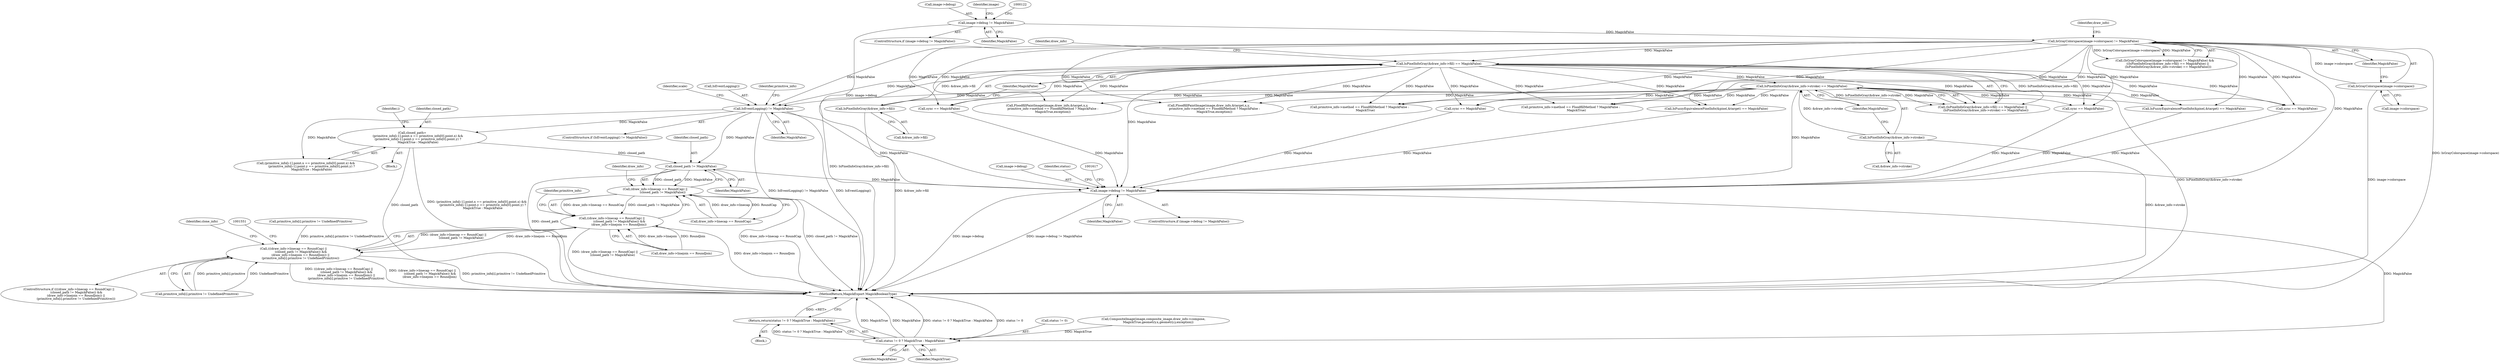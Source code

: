 digraph "0_ImageMagick_726812fa2fa7ce16bcf58f6e115f65427a1c0950_2@API" {
"1001534" [label="(Call,closed_path != MagickFalse)"];
"1001476" [label="(Call,closed_path=\n            (primitive_info[i-1].point.x == primitive_info[0].point.x) &&\n            (primitive_info[i-1].point.y == primitive_info[0].point.y) ?\n            MagickTrue : MagickFalse)"];
"1001339" [label="(Call,IsEventLogging() != MagickFalse)"];
"1000172" [label="(Call,IsPixelInfoGray(&draw_info->fill) == MagickFalse)"];
"1000173" [label="(Call,IsPixelInfoGray(&draw_info->fill))"];
"1000165" [label="(Call,IsGrayColorspace(image->colorspace) != MagickFalse)"];
"1000166" [label="(Call,IsGrayColorspace(image->colorspace))"];
"1000115" [label="(Call,image->debug != MagickFalse)"];
"1000179" [label="(Call,IsPixelInfoGray(&draw_info->stroke) == MagickFalse)"];
"1000180" [label="(Call,IsPixelInfoGray(&draw_info->stroke))"];
"1001528" [label="(Call,(draw_info->linecap == RoundCap) ||\n                (closed_path != MagickFalse))"];
"1001527" [label="(Call,((draw_info->linecap == RoundCap) ||\n                (closed_path != MagickFalse)) &&\n               (draw_info->linejoin == RoundJoin))"];
"1001526" [label="(Call,(((draw_info->linecap == RoundCap) ||\n                (closed_path != MagickFalse)) &&\n               (draw_info->linejoin == RoundJoin)) ||\n               (primitive_info[i].primitive != UndefinedPrimitive))"];
"1001611" [label="(Call,image->debug != MagickFalse)"];
"1001623" [label="(Call,status != 0 ? MagickTrue : MagickFalse)"];
"1001622" [label="(Return,return(status != 0 ? MagickTrue : MagickFalse);)"];
"1000561" [label="(Call,sync == MagickFalse)"];
"1000397" [label="(Call,sync == MagickFalse)"];
"1000116" [label="(Call,image->debug)"];
"1001628" [label="(Identifier,MagickFalse)"];
"1000172" [label="(Call,IsPixelInfoGray(&draw_info->fill) == MagickFalse)"];
"1000167" [label="(Call,image->colorspace)"];
"1000170" [label="(Identifier,MagickFalse)"];
"1000181" [label="(Call,&draw_info->stroke)"];
"1001467" [label="(Call,primitive_info[i].primitive != UndefinedPrimitive)"];
"1001627" [label="(Identifier,MagickTrue)"];
"1001622" [label="(Return,return(status != 0 ? MagickTrue : MagickFalse);)"];
"1001624" [label="(Call,status != 0)"];
"1001339" [label="(Call,IsEventLogging() != MagickFalse)"];
"1000684" [label="(Call,IsFuzzyEquivalencePixelInfo(&pixel,&target) == MagickFalse)"];
"1001174" [label="(Call,CompositeImage(image,composite_image,draw_info->compose,\n          MagickTrue,geometry.x,geometry.y,exception))"];
"1001629" [label="(MethodReturn,MagickExport MagickBooleanType)"];
"1000179" [label="(Call,IsPixelInfoGray(&draw_info->stroke) == MagickFalse)"];
"1000171" [label="(Call,(IsPixelInfoGray(&draw_info->fill) == MagickFalse) ||\n       (IsPixelInfoGray(&draw_info->stroke) == MagickFalse))"];
"1001477" [label="(Identifier,closed_path)"];
"1000719" [label="(Call,sync == MagickFalse)"];
"1001615" [label="(Identifier,MagickFalse)"];
"1001528" [label="(Call,(draw_info->linecap == RoundCap) ||\n                (closed_path != MagickFalse))"];
"1001612" [label="(Call,image->debug)"];
"1000787" [label="(Call,primitive_info->method == FloodfillMethod ? MagickFalse :\n            MagickTrue)"];
"1001340" [label="(Call,IsEventLogging())"];
"1000174" [label="(Call,&draw_info->fill)"];
"1000119" [label="(Identifier,MagickFalse)"];
"1000183" [label="(Identifier,draw_info)"];
"1001461" [label="(Block,)"];
"1001610" [label="(ControlStructure,if (image->debug != MagickFalse))"];
"1000168" [label="(Identifier,image)"];
"1000471" [label="(Call,primitive_info->method == FloodfillMethod ? MagickFalse :\n            MagickTrue)"];
"1000114" [label="(ControlStructure,if (image->debug != MagickFalse))"];
"1001476" [label="(Call,closed_path=\n            (primitive_info[i-1].point.x == primitive_info[0].point.x) &&\n            (primitive_info[i-1].point.y == primitive_info[0].point.y) ?\n            MagickTrue : MagickFalse)"];
"1001545" [label="(Identifier,primitive_info)"];
"1001341" [label="(Identifier,MagickFalse)"];
"1000780" [label="(Call,FloodfillPaintImage(image,draw_info,&target,x,y,\n            primitive_info->method == FloodfillMethod ? MagickFalse :\n            MagickTrue,exception))"];
"1000874" [label="(Call,sync == MagickFalse)"];
"1000176" [label="(Identifier,draw_info)"];
"1001535" [label="(Identifier,closed_path)"];
"1001527" [label="(Call,((draw_info->linecap == RoundCap) ||\n                (closed_path != MagickFalse)) &&\n               (draw_info->linejoin == RoundJoin))"];
"1001539" [label="(Identifier,draw_info)"];
"1000164" [label="(Call,(IsGrayColorspace(image->colorspace) != MagickFalse) &&\n      ((IsPixelInfoGray(&draw_info->fill) == MagickFalse) ||\n       (IsPixelInfoGray(&draw_info->stroke) == MagickFalse)))"];
"1001517" [label="(Identifier,i)"];
"1001478" [label="(Call,(primitive_info[i-1].point.x == primitive_info[0].point.x) &&\n            (primitive_info[i-1].point.y == primitive_info[0].point.y) ?\n            MagickTrue : MagickFalse)"];
"1001525" [label="(ControlStructure,if ((((draw_info->linecap == RoundCap) ||\n                (closed_path != MagickFalse)) &&\n               (draw_info->linejoin == RoundJoin)) ||\n               (primitive_info[i].primitive != UndefinedPrimitive)))"];
"1001542" [label="(Call,primitive_info[i].primitive != UndefinedPrimitive)"];
"1001338" [label="(ControlStructure,if (IsEventLogging() != MagickFalse))"];
"1000173" [label="(Call,IsPixelInfoGray(&draw_info->fill))"];
"1000185" [label="(Identifier,MagickFalse)"];
"1001611" [label="(Call,image->debug != MagickFalse)"];
"1000165" [label="(Call,IsGrayColorspace(image->colorspace) != MagickFalse)"];
"1000166" [label="(Call,IsGrayColorspace(image->colorspace))"];
"1001536" [label="(Identifier,MagickFalse)"];
"1001345" [label="(Identifier,scale)"];
"1001623" [label="(Call,status != 0 ? MagickTrue : MagickFalse)"];
"1000178" [label="(Identifier,MagickFalse)"];
"1001343" [label="(Identifier,primitive_info)"];
"1001526" [label="(Call,(((draw_info->linecap == RoundCap) ||\n                (closed_path != MagickFalse)) &&\n               (draw_info->linejoin == RoundJoin)) ||\n               (primitive_info[i].primitive != UndefinedPrimitive))"];
"1000108" [label="(Block,)"];
"1001559" [label="(Identifier,clone_info)"];
"1001534" [label="(Call,closed_path != MagickFalse)"];
"1001529" [label="(Call,draw_info->linecap == RoundCap)"];
"1001625" [label="(Identifier,status)"];
"1000180" [label="(Call,IsPixelInfoGray(&draw_info->stroke))"];
"1001537" [label="(Call,draw_info->linejoin == RoundJoin)"];
"1000115" [label="(Call,image->debug != MagickFalse)"];
"1000360" [label="(Call,IsFuzzyEquivalencePixelInfo(&pixel,&target) == MagickFalse)"];
"1000464" [label="(Call,FloodfillPaintImage(image,draw_info,&target,x,y,\n            primitive_info->method == FloodfillMethod ? MagickFalse :\n            MagickTrue,exception))"];
"1001534" -> "1001528"  [label="AST: "];
"1001534" -> "1001536"  [label="CFG: "];
"1001535" -> "1001534"  [label="AST: "];
"1001536" -> "1001534"  [label="AST: "];
"1001528" -> "1001534"  [label="CFG: "];
"1001534" -> "1001629"  [label="DDG: closed_path"];
"1001534" -> "1001528"  [label="DDG: closed_path"];
"1001534" -> "1001528"  [label="DDG: MagickFalse"];
"1001476" -> "1001534"  [label="DDG: closed_path"];
"1001339" -> "1001534"  [label="DDG: MagickFalse"];
"1001534" -> "1001611"  [label="DDG: MagickFalse"];
"1001476" -> "1001461"  [label="AST: "];
"1001476" -> "1001478"  [label="CFG: "];
"1001477" -> "1001476"  [label="AST: "];
"1001478" -> "1001476"  [label="AST: "];
"1001517" -> "1001476"  [label="CFG: "];
"1001476" -> "1001629"  [label="DDG: closed_path"];
"1001476" -> "1001629"  [label="DDG: (primitive_info[i-1].point.x == primitive_info[0].point.x) &&\n            (primitive_info[i-1].point.y == primitive_info[0].point.y) ?\n            MagickTrue : MagickFalse"];
"1001339" -> "1001476"  [label="DDG: MagickFalse"];
"1001339" -> "1001338"  [label="AST: "];
"1001339" -> "1001341"  [label="CFG: "];
"1001340" -> "1001339"  [label="AST: "];
"1001341" -> "1001339"  [label="AST: "];
"1001343" -> "1001339"  [label="CFG: "];
"1001345" -> "1001339"  [label="CFG: "];
"1001339" -> "1001629"  [label="DDG: IsEventLogging() != MagickFalse"];
"1001339" -> "1001629"  [label="DDG: IsEventLogging()"];
"1000172" -> "1001339"  [label="DDG: MagickFalse"];
"1000179" -> "1001339"  [label="DDG: MagickFalse"];
"1000165" -> "1001339"  [label="DDG: MagickFalse"];
"1001339" -> "1001478"  [label="DDG: MagickFalse"];
"1001339" -> "1001611"  [label="DDG: MagickFalse"];
"1000172" -> "1000171"  [label="AST: "];
"1000172" -> "1000178"  [label="CFG: "];
"1000173" -> "1000172"  [label="AST: "];
"1000178" -> "1000172"  [label="AST: "];
"1000183" -> "1000172"  [label="CFG: "];
"1000171" -> "1000172"  [label="CFG: "];
"1000172" -> "1001629"  [label="DDG: IsPixelInfoGray(&draw_info->fill)"];
"1000172" -> "1000171"  [label="DDG: IsPixelInfoGray(&draw_info->fill)"];
"1000172" -> "1000171"  [label="DDG: MagickFalse"];
"1000173" -> "1000172"  [label="DDG: &draw_info->fill"];
"1000165" -> "1000172"  [label="DDG: MagickFalse"];
"1000172" -> "1000179"  [label="DDG: MagickFalse"];
"1000172" -> "1000360"  [label="DDG: MagickFalse"];
"1000172" -> "1000397"  [label="DDG: MagickFalse"];
"1000172" -> "1000464"  [label="DDG: MagickFalse"];
"1000172" -> "1000471"  [label="DDG: MagickFalse"];
"1000172" -> "1000561"  [label="DDG: MagickFalse"];
"1000172" -> "1000684"  [label="DDG: MagickFalse"];
"1000172" -> "1000719"  [label="DDG: MagickFalse"];
"1000172" -> "1000780"  [label="DDG: MagickFalse"];
"1000172" -> "1000787"  [label="DDG: MagickFalse"];
"1000172" -> "1000874"  [label="DDG: MagickFalse"];
"1000172" -> "1001611"  [label="DDG: MagickFalse"];
"1000173" -> "1000174"  [label="CFG: "];
"1000174" -> "1000173"  [label="AST: "];
"1000178" -> "1000173"  [label="CFG: "];
"1000173" -> "1001629"  [label="DDG: &draw_info->fill"];
"1000165" -> "1000164"  [label="AST: "];
"1000165" -> "1000170"  [label="CFG: "];
"1000166" -> "1000165"  [label="AST: "];
"1000170" -> "1000165"  [label="AST: "];
"1000176" -> "1000165"  [label="CFG: "];
"1000164" -> "1000165"  [label="CFG: "];
"1000165" -> "1001629"  [label="DDG: IsGrayColorspace(image->colorspace)"];
"1000165" -> "1000164"  [label="DDG: IsGrayColorspace(image->colorspace)"];
"1000165" -> "1000164"  [label="DDG: MagickFalse"];
"1000166" -> "1000165"  [label="DDG: image->colorspace"];
"1000115" -> "1000165"  [label="DDG: MagickFalse"];
"1000165" -> "1000360"  [label="DDG: MagickFalse"];
"1000165" -> "1000397"  [label="DDG: MagickFalse"];
"1000165" -> "1000464"  [label="DDG: MagickFalse"];
"1000165" -> "1000471"  [label="DDG: MagickFalse"];
"1000165" -> "1000561"  [label="DDG: MagickFalse"];
"1000165" -> "1000684"  [label="DDG: MagickFalse"];
"1000165" -> "1000719"  [label="DDG: MagickFalse"];
"1000165" -> "1000780"  [label="DDG: MagickFalse"];
"1000165" -> "1000787"  [label="DDG: MagickFalse"];
"1000165" -> "1000874"  [label="DDG: MagickFalse"];
"1000165" -> "1001611"  [label="DDG: MagickFalse"];
"1000166" -> "1000167"  [label="CFG: "];
"1000167" -> "1000166"  [label="AST: "];
"1000170" -> "1000166"  [label="CFG: "];
"1000166" -> "1001629"  [label="DDG: image->colorspace"];
"1000115" -> "1000114"  [label="AST: "];
"1000115" -> "1000119"  [label="CFG: "];
"1000116" -> "1000115"  [label="AST: "];
"1000119" -> "1000115"  [label="AST: "];
"1000122" -> "1000115"  [label="CFG: "];
"1000168" -> "1000115"  [label="CFG: "];
"1000115" -> "1001611"  [label="DDG: image->debug"];
"1000179" -> "1000171"  [label="AST: "];
"1000179" -> "1000185"  [label="CFG: "];
"1000180" -> "1000179"  [label="AST: "];
"1000185" -> "1000179"  [label="AST: "];
"1000171" -> "1000179"  [label="CFG: "];
"1000179" -> "1001629"  [label="DDG: IsPixelInfoGray(&draw_info->stroke)"];
"1000179" -> "1000171"  [label="DDG: IsPixelInfoGray(&draw_info->stroke)"];
"1000179" -> "1000171"  [label="DDG: MagickFalse"];
"1000180" -> "1000179"  [label="DDG: &draw_info->stroke"];
"1000179" -> "1000360"  [label="DDG: MagickFalse"];
"1000179" -> "1000397"  [label="DDG: MagickFalse"];
"1000179" -> "1000464"  [label="DDG: MagickFalse"];
"1000179" -> "1000471"  [label="DDG: MagickFalse"];
"1000179" -> "1000561"  [label="DDG: MagickFalse"];
"1000179" -> "1000684"  [label="DDG: MagickFalse"];
"1000179" -> "1000719"  [label="DDG: MagickFalse"];
"1000179" -> "1000780"  [label="DDG: MagickFalse"];
"1000179" -> "1000787"  [label="DDG: MagickFalse"];
"1000179" -> "1000874"  [label="DDG: MagickFalse"];
"1000179" -> "1001611"  [label="DDG: MagickFalse"];
"1000180" -> "1000181"  [label="CFG: "];
"1000181" -> "1000180"  [label="AST: "];
"1000185" -> "1000180"  [label="CFG: "];
"1000180" -> "1001629"  [label="DDG: &draw_info->stroke"];
"1001528" -> "1001527"  [label="AST: "];
"1001528" -> "1001529"  [label="CFG: "];
"1001529" -> "1001528"  [label="AST: "];
"1001539" -> "1001528"  [label="CFG: "];
"1001527" -> "1001528"  [label="CFG: "];
"1001528" -> "1001629"  [label="DDG: draw_info->linecap == RoundCap"];
"1001528" -> "1001629"  [label="DDG: closed_path != MagickFalse"];
"1001528" -> "1001527"  [label="DDG: draw_info->linecap == RoundCap"];
"1001528" -> "1001527"  [label="DDG: closed_path != MagickFalse"];
"1001529" -> "1001528"  [label="DDG: draw_info->linecap"];
"1001529" -> "1001528"  [label="DDG: RoundCap"];
"1001527" -> "1001526"  [label="AST: "];
"1001527" -> "1001537"  [label="CFG: "];
"1001537" -> "1001527"  [label="AST: "];
"1001545" -> "1001527"  [label="CFG: "];
"1001526" -> "1001527"  [label="CFG: "];
"1001527" -> "1001629"  [label="DDG: (draw_info->linecap == RoundCap) ||\n                (closed_path != MagickFalse)"];
"1001527" -> "1001629"  [label="DDG: draw_info->linejoin == RoundJoin"];
"1001527" -> "1001526"  [label="DDG: (draw_info->linecap == RoundCap) ||\n                (closed_path != MagickFalse)"];
"1001527" -> "1001526"  [label="DDG: draw_info->linejoin == RoundJoin"];
"1001537" -> "1001527"  [label="DDG: draw_info->linejoin"];
"1001537" -> "1001527"  [label="DDG: RoundJoin"];
"1001526" -> "1001525"  [label="AST: "];
"1001526" -> "1001542"  [label="CFG: "];
"1001542" -> "1001526"  [label="AST: "];
"1001551" -> "1001526"  [label="CFG: "];
"1001559" -> "1001526"  [label="CFG: "];
"1001526" -> "1001629"  [label="DDG: primitive_info[i].primitive != UndefinedPrimitive"];
"1001526" -> "1001629"  [label="DDG: (((draw_info->linecap == RoundCap) ||\n                (closed_path != MagickFalse)) &&\n               (draw_info->linejoin == RoundJoin)) ||\n               (primitive_info[i].primitive != UndefinedPrimitive)"];
"1001526" -> "1001629"  [label="DDG: ((draw_info->linecap == RoundCap) ||\n                (closed_path != MagickFalse)) &&\n               (draw_info->linejoin == RoundJoin)"];
"1001467" -> "1001526"  [label="DDG: primitive_info[i].primitive != UndefinedPrimitive"];
"1001542" -> "1001526"  [label="DDG: primitive_info[i].primitive"];
"1001542" -> "1001526"  [label="DDG: UndefinedPrimitive"];
"1001611" -> "1001610"  [label="AST: "];
"1001611" -> "1001615"  [label="CFG: "];
"1001612" -> "1001611"  [label="AST: "];
"1001615" -> "1001611"  [label="AST: "];
"1001617" -> "1001611"  [label="CFG: "];
"1001625" -> "1001611"  [label="CFG: "];
"1001611" -> "1001629"  [label="DDG: image->debug"];
"1001611" -> "1001629"  [label="DDG: image->debug != MagickFalse"];
"1000561" -> "1001611"  [label="DDG: MagickFalse"];
"1000719" -> "1001611"  [label="DDG: MagickFalse"];
"1000360" -> "1001611"  [label="DDG: MagickFalse"];
"1000874" -> "1001611"  [label="DDG: MagickFalse"];
"1000397" -> "1001611"  [label="DDG: MagickFalse"];
"1000684" -> "1001611"  [label="DDG: MagickFalse"];
"1001611" -> "1001623"  [label="DDG: MagickFalse"];
"1001623" -> "1001622"  [label="AST: "];
"1001623" -> "1001627"  [label="CFG: "];
"1001623" -> "1001628"  [label="CFG: "];
"1001624" -> "1001623"  [label="AST: "];
"1001627" -> "1001623"  [label="AST: "];
"1001628" -> "1001623"  [label="AST: "];
"1001622" -> "1001623"  [label="CFG: "];
"1001623" -> "1001629"  [label="DDG: status != 0 ? MagickTrue : MagickFalse"];
"1001623" -> "1001629"  [label="DDG: status != 0"];
"1001623" -> "1001629"  [label="DDG: MagickTrue"];
"1001623" -> "1001629"  [label="DDG: MagickFalse"];
"1001623" -> "1001622"  [label="DDG: status != 0 ? MagickTrue : MagickFalse"];
"1001174" -> "1001623"  [label="DDG: MagickTrue"];
"1001622" -> "1000108"  [label="AST: "];
"1001629" -> "1001622"  [label="CFG: "];
"1001622" -> "1001629"  [label="DDG: <RET>"];
}
